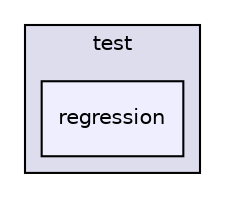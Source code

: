 digraph "assimp/assimp-3.1.1/test/regression" {
  compound=true
  node [ fontsize="10", fontname="Helvetica"];
  edge [ labelfontsize="10", labelfontname="Helvetica"];
  subgraph clusterdir_711778a885c47bcab8aaac110bd5c42a {
    graph [ bgcolor="#ddddee", pencolor="black", label="test" fontname="Helvetica", fontsize="10", URL="dir_711778a885c47bcab8aaac110bd5c42a.html"]
  dir_3f1ae0852a0ed42ab0a8e50bf7eda8af [shape=box, label="regression", style="filled", fillcolor="#eeeeff", pencolor="black", URL="dir_3f1ae0852a0ed42ab0a8e50bf7eda8af.html"];
  }
}
